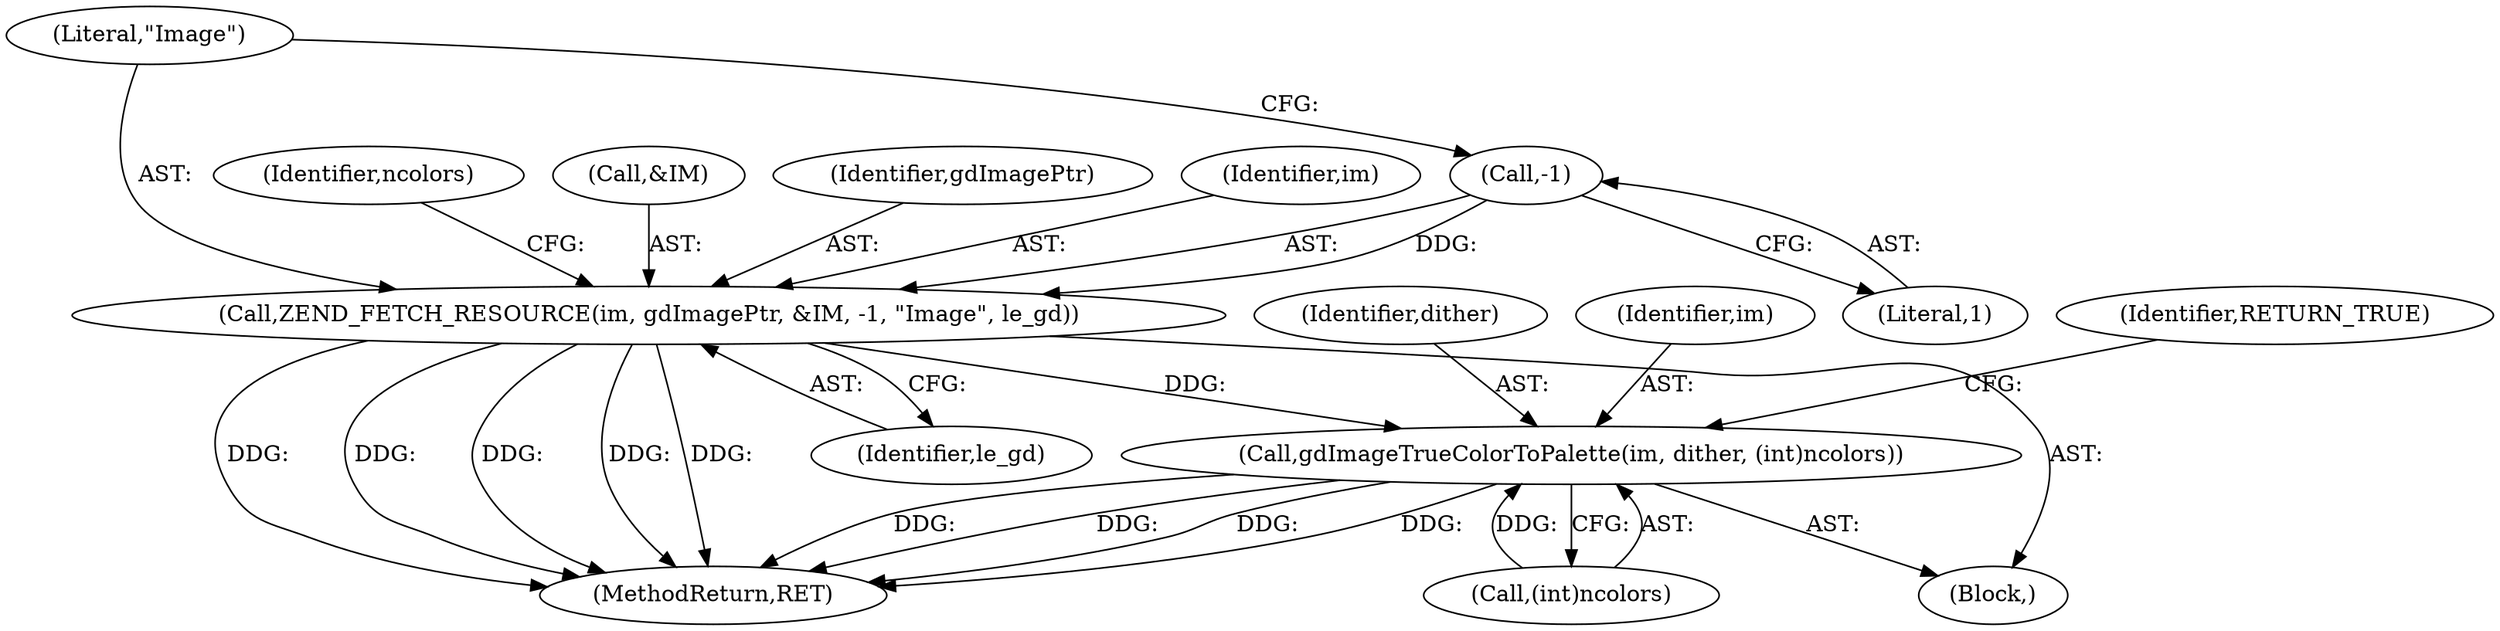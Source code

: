 digraph "0_php-src_b6f13a5ef9d6280cf984826a5de012a32c396cd4?w=1@pointer" {
"1000109" [label="(Call,ZEND_FETCH_RESOURCE(im, gdImagePtr, &IM, -1, \"Image\", le_gd))"];
"1000114" [label="(Call,-1)"];
"1000128" [label="(Call,gdImageTrueColorToPalette(im, dither, (int)ncolors))"];
"1000102" [label="(Block,)"];
"1000130" [label="(Identifier,dither)"];
"1000116" [label="(Literal,\"Image\")"];
"1000109" [label="(Call,ZEND_FETCH_RESOURCE(im, gdImagePtr, &IM, -1, \"Image\", le_gd))"];
"1000117" [label="(Identifier,le_gd)"];
"1000115" [label="(Literal,1)"];
"1000114" [label="(Call,-1)"];
"1000135" [label="(MethodReturn,RET)"];
"1000128" [label="(Call,gdImageTrueColorToPalette(im, dither, (int)ncolors))"];
"1000121" [label="(Identifier,ncolors)"];
"1000112" [label="(Call,&IM)"];
"1000111" [label="(Identifier,gdImagePtr)"];
"1000110" [label="(Identifier,im)"];
"1000131" [label="(Call,(int)ncolors)"];
"1000129" [label="(Identifier,im)"];
"1000134" [label="(Identifier,RETURN_TRUE)"];
"1000109" -> "1000102"  [label="AST: "];
"1000109" -> "1000117"  [label="CFG: "];
"1000110" -> "1000109"  [label="AST: "];
"1000111" -> "1000109"  [label="AST: "];
"1000112" -> "1000109"  [label="AST: "];
"1000114" -> "1000109"  [label="AST: "];
"1000116" -> "1000109"  [label="AST: "];
"1000117" -> "1000109"  [label="AST: "];
"1000121" -> "1000109"  [label="CFG: "];
"1000109" -> "1000135"  [label="DDG: "];
"1000109" -> "1000135"  [label="DDG: "];
"1000109" -> "1000135"  [label="DDG: "];
"1000109" -> "1000135"  [label="DDG: "];
"1000109" -> "1000135"  [label="DDG: "];
"1000114" -> "1000109"  [label="DDG: "];
"1000109" -> "1000128"  [label="DDG: "];
"1000114" -> "1000115"  [label="CFG: "];
"1000115" -> "1000114"  [label="AST: "];
"1000116" -> "1000114"  [label="CFG: "];
"1000128" -> "1000102"  [label="AST: "];
"1000128" -> "1000131"  [label="CFG: "];
"1000129" -> "1000128"  [label="AST: "];
"1000130" -> "1000128"  [label="AST: "];
"1000131" -> "1000128"  [label="AST: "];
"1000134" -> "1000128"  [label="CFG: "];
"1000128" -> "1000135"  [label="DDG: "];
"1000128" -> "1000135"  [label="DDG: "];
"1000128" -> "1000135"  [label="DDG: "];
"1000128" -> "1000135"  [label="DDG: "];
"1000131" -> "1000128"  [label="DDG: "];
}
